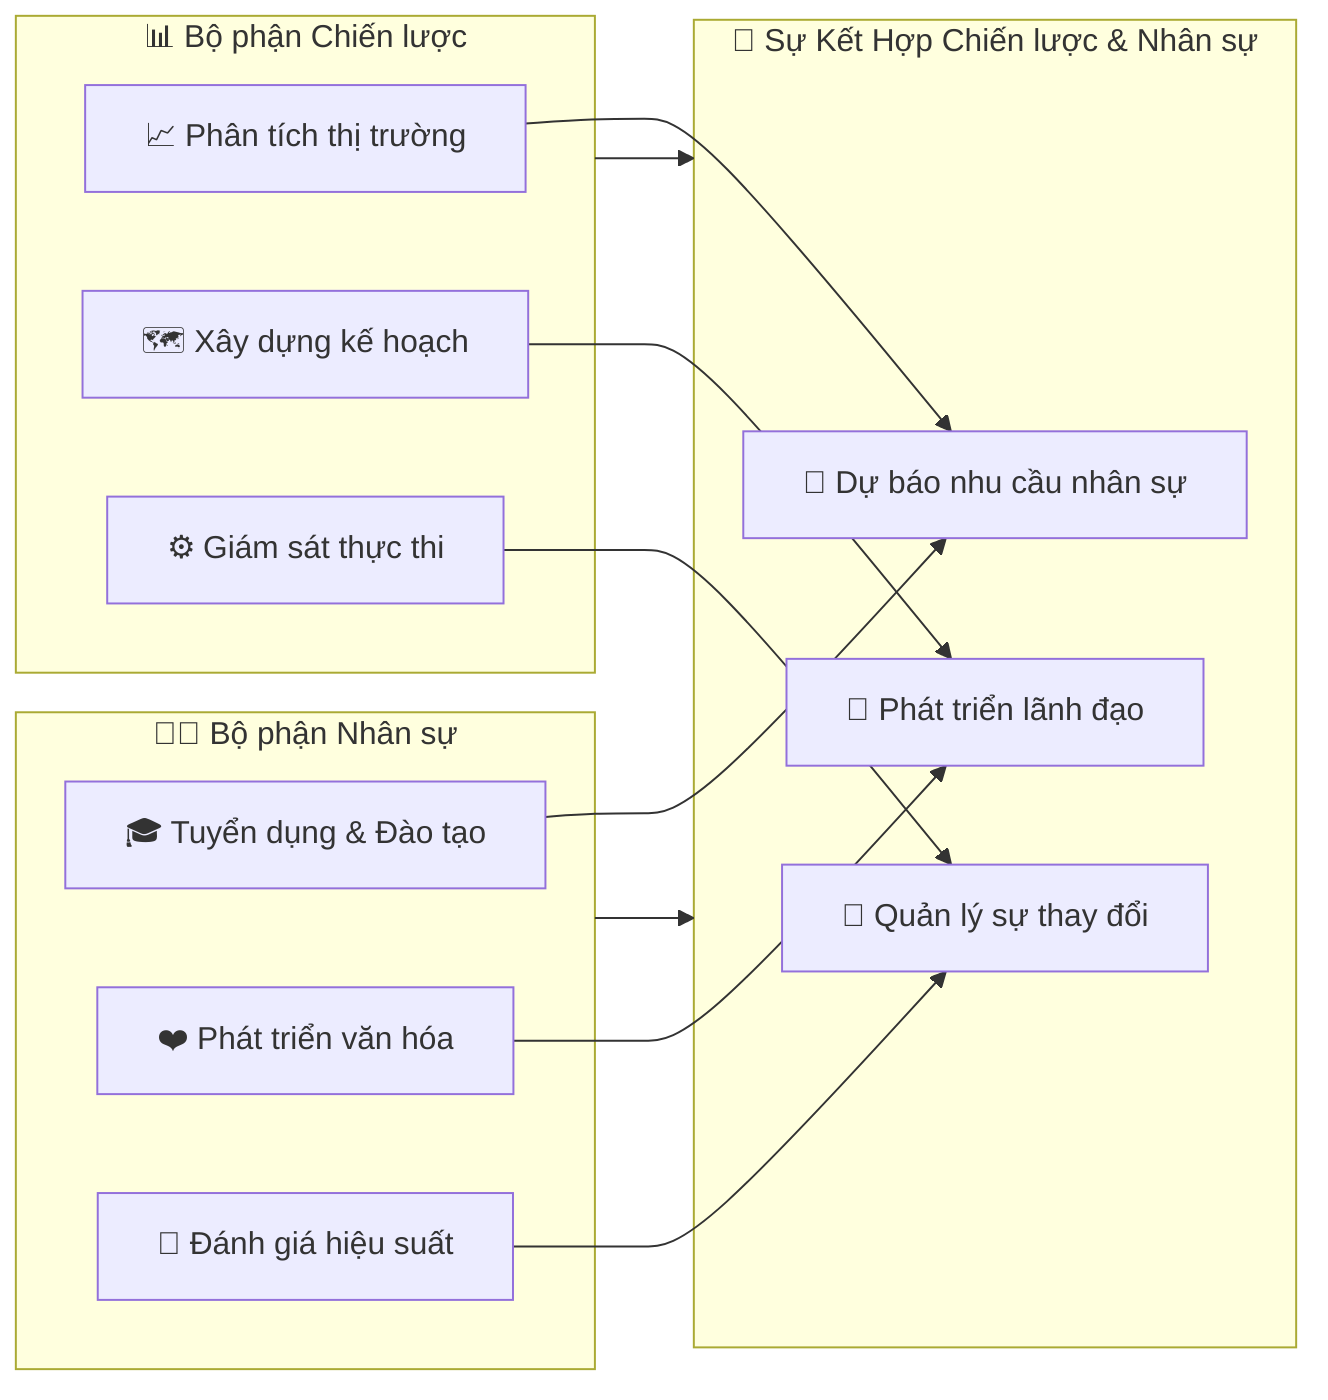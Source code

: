 flowchart LR
    %% Subgraph Chiến lược
    subgraph Strategy["📊 Bộ phận Chiến lược"]
        S1["📈 Phân tích thị trường"]
        S2["🗺️ Xây dựng kế hoạch"]
        S3["⚙️ Giám sát thực thi"]
    end

    %% Subgraph Nhân sự
    subgraph HR["👩‍💼 Bộ phận Nhân sự"]
        HR1["🎓 Tuyển dụng & Đào tạo"]
        HR2["❤️ Phát triển văn hóa"]
        HR3["📑 Đánh giá hiệu suất"]
    end

    %% Subgraph Sự Kết Hợp
    subgraph Collaboration["🤝 Sự Kết Hợp Chiến lược & Nhân sự"]
        C1["🎯 Dự báo nhu cầu nhân sự"]
        C2["🌟 Phát triển lãnh đạo"]
        C3["🔄 Quản lý sự thay đổi"]
    end

    %% Mối quan hệ giữa các bộ phận
    S1 --> C1
    S2 --> C2
    S3 --> C3
    HR1 --> C1
    HR2 --> C2
    HR3 --> C3

    %% Liên kết giữa Chiến lược và Nhân sự
    Strategy --> Collaboration
    HR --> Collaboration